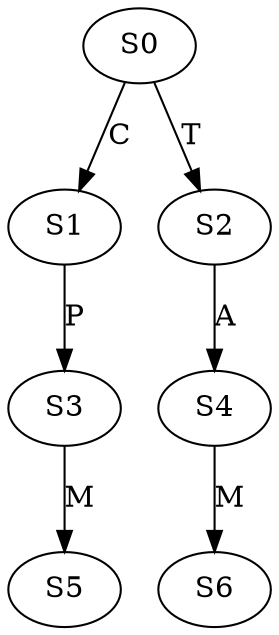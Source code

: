 strict digraph  {
	S0 -> S1 [ label = C ];
	S0 -> S2 [ label = T ];
	S1 -> S3 [ label = P ];
	S2 -> S4 [ label = A ];
	S3 -> S5 [ label = M ];
	S4 -> S6 [ label = M ];
}
